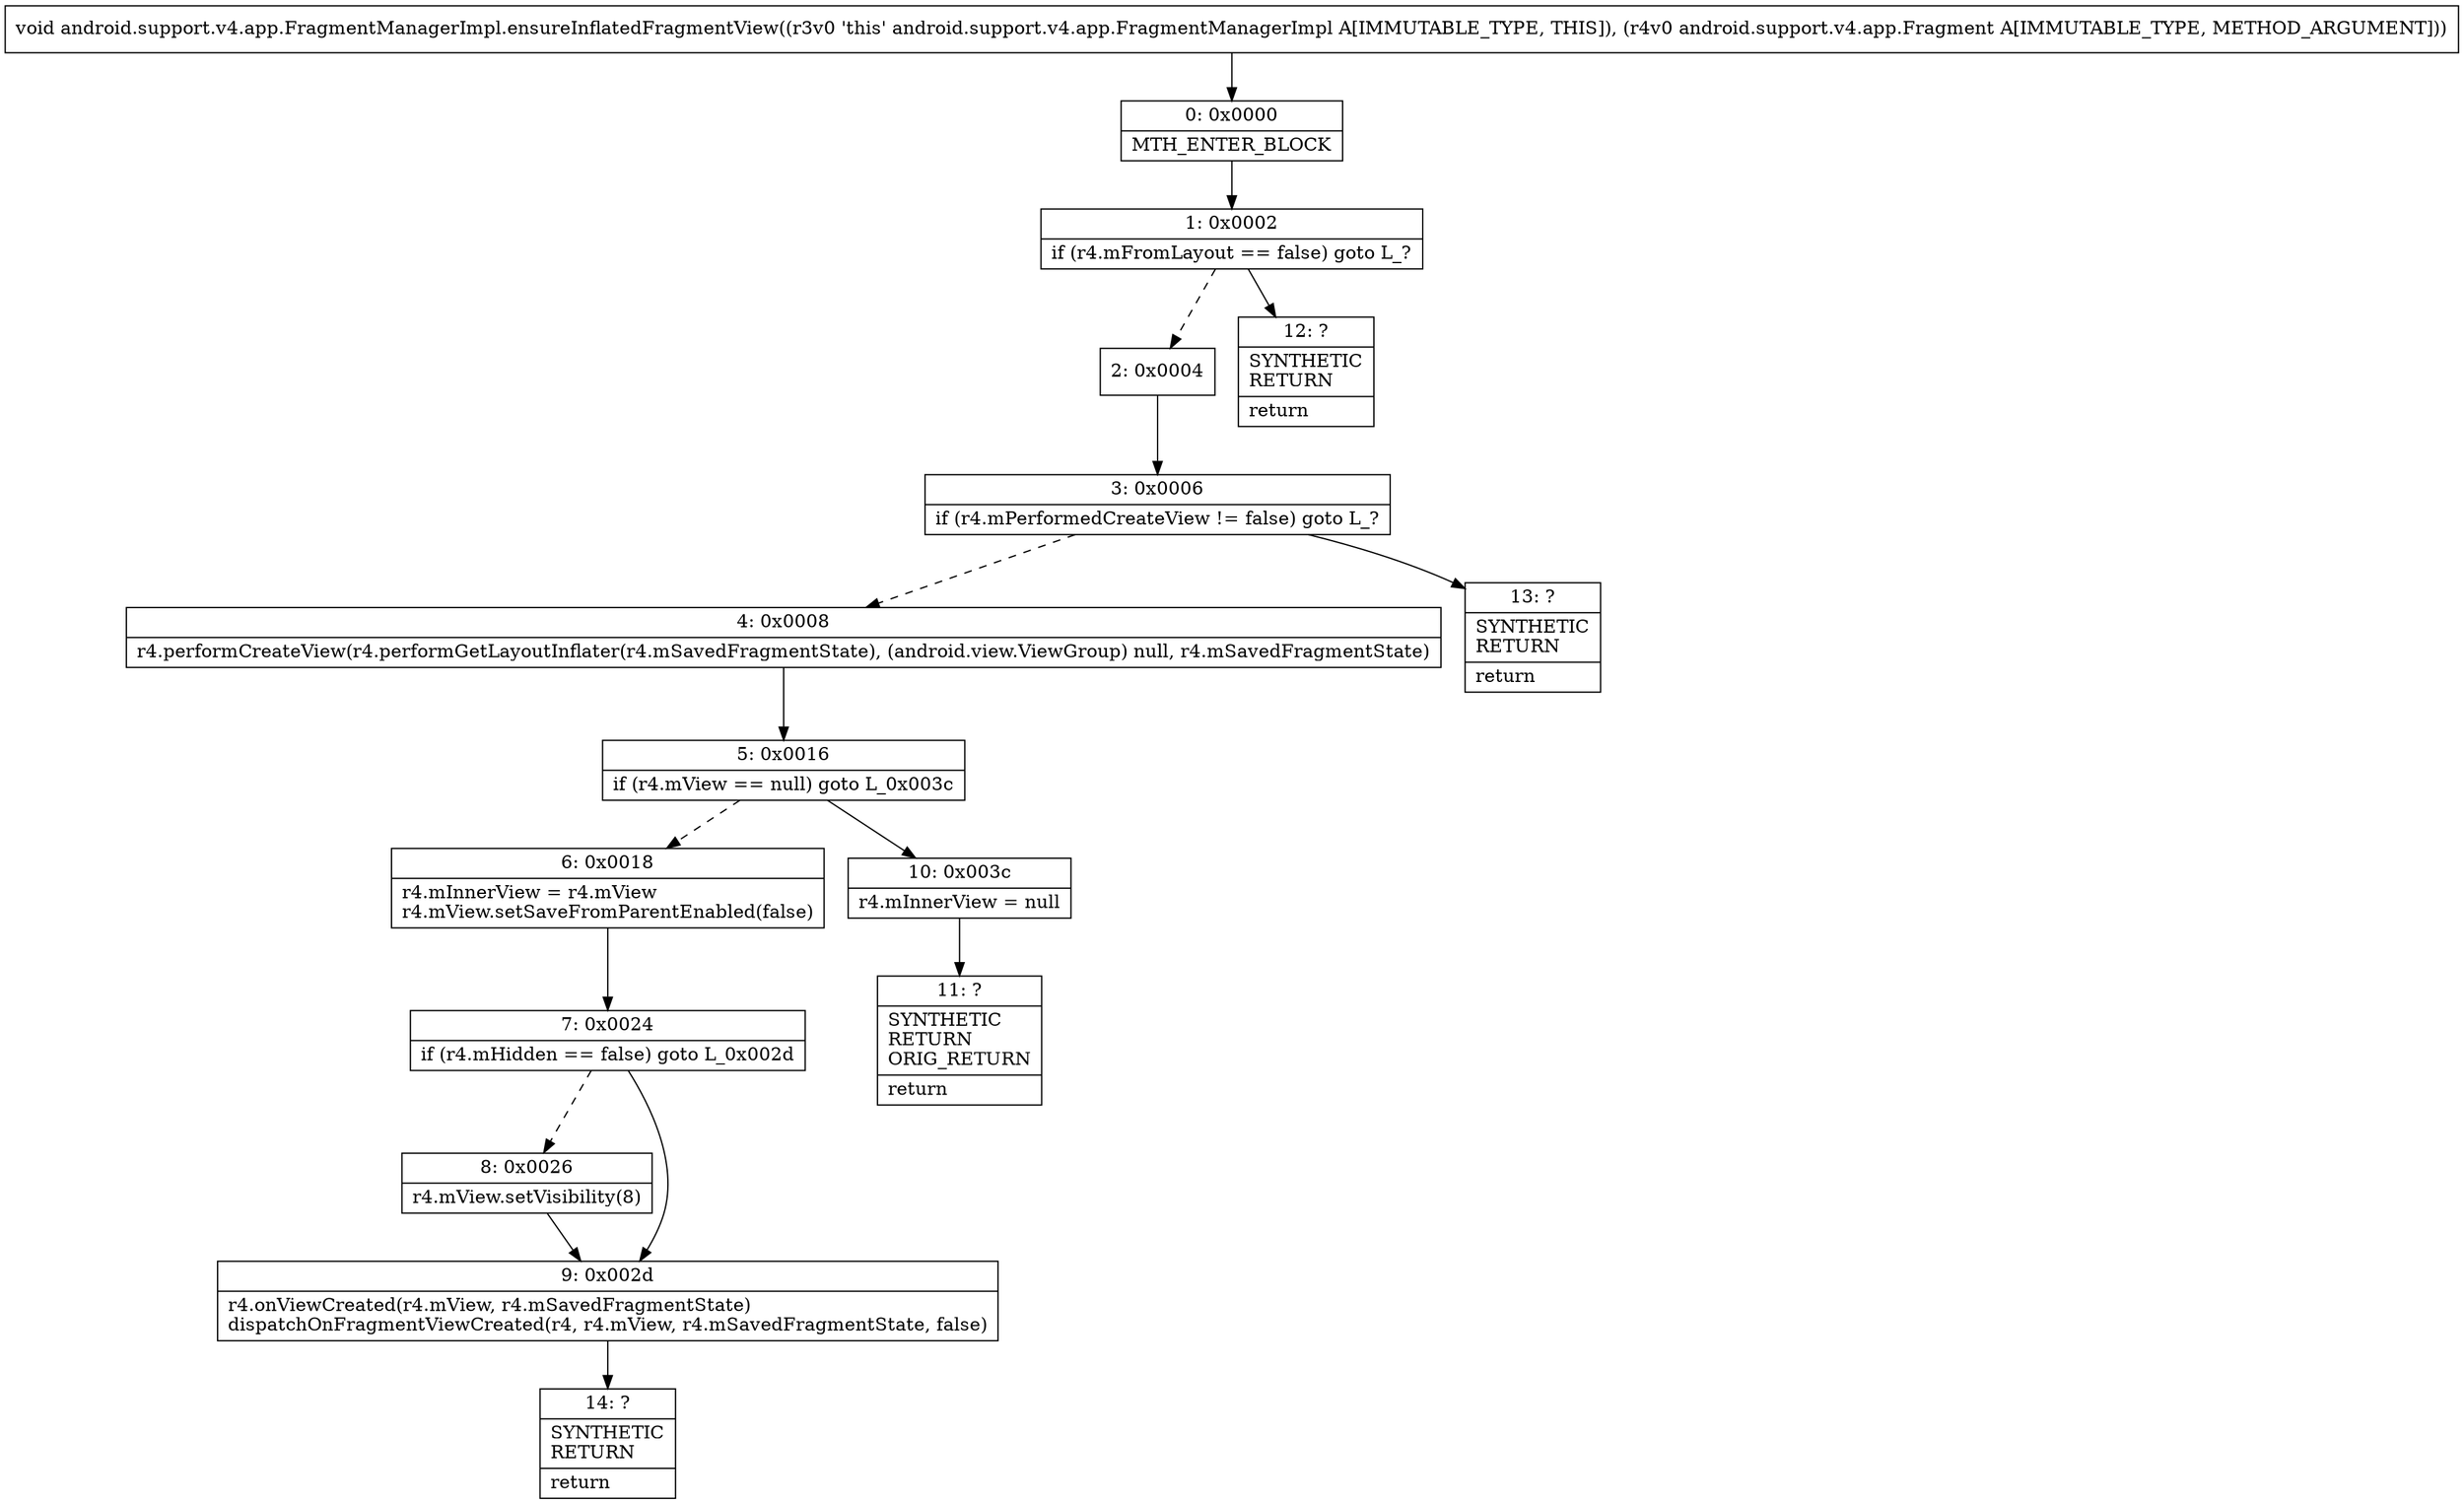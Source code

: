 digraph "CFG forandroid.support.v4.app.FragmentManagerImpl.ensureInflatedFragmentView(Landroid\/support\/v4\/app\/Fragment;)V" {
Node_0 [shape=record,label="{0\:\ 0x0000|MTH_ENTER_BLOCK\l}"];
Node_1 [shape=record,label="{1\:\ 0x0002|if (r4.mFromLayout == false) goto L_?\l}"];
Node_2 [shape=record,label="{2\:\ 0x0004}"];
Node_3 [shape=record,label="{3\:\ 0x0006|if (r4.mPerformedCreateView != false) goto L_?\l}"];
Node_4 [shape=record,label="{4\:\ 0x0008|r4.performCreateView(r4.performGetLayoutInflater(r4.mSavedFragmentState), (android.view.ViewGroup) null, r4.mSavedFragmentState)\l}"];
Node_5 [shape=record,label="{5\:\ 0x0016|if (r4.mView == null) goto L_0x003c\l}"];
Node_6 [shape=record,label="{6\:\ 0x0018|r4.mInnerView = r4.mView\lr4.mView.setSaveFromParentEnabled(false)\l}"];
Node_7 [shape=record,label="{7\:\ 0x0024|if (r4.mHidden == false) goto L_0x002d\l}"];
Node_8 [shape=record,label="{8\:\ 0x0026|r4.mView.setVisibility(8)\l}"];
Node_9 [shape=record,label="{9\:\ 0x002d|r4.onViewCreated(r4.mView, r4.mSavedFragmentState)\ldispatchOnFragmentViewCreated(r4, r4.mView, r4.mSavedFragmentState, false)\l}"];
Node_10 [shape=record,label="{10\:\ 0x003c|r4.mInnerView = null\l}"];
Node_11 [shape=record,label="{11\:\ ?|SYNTHETIC\lRETURN\lORIG_RETURN\l|return\l}"];
Node_12 [shape=record,label="{12\:\ ?|SYNTHETIC\lRETURN\l|return\l}"];
Node_13 [shape=record,label="{13\:\ ?|SYNTHETIC\lRETURN\l|return\l}"];
Node_14 [shape=record,label="{14\:\ ?|SYNTHETIC\lRETURN\l|return\l}"];
MethodNode[shape=record,label="{void android.support.v4.app.FragmentManagerImpl.ensureInflatedFragmentView((r3v0 'this' android.support.v4.app.FragmentManagerImpl A[IMMUTABLE_TYPE, THIS]), (r4v0 android.support.v4.app.Fragment A[IMMUTABLE_TYPE, METHOD_ARGUMENT])) }"];
MethodNode -> Node_0;
Node_0 -> Node_1;
Node_1 -> Node_2[style=dashed];
Node_1 -> Node_12;
Node_2 -> Node_3;
Node_3 -> Node_4[style=dashed];
Node_3 -> Node_13;
Node_4 -> Node_5;
Node_5 -> Node_6[style=dashed];
Node_5 -> Node_10;
Node_6 -> Node_7;
Node_7 -> Node_8[style=dashed];
Node_7 -> Node_9;
Node_8 -> Node_9;
Node_9 -> Node_14;
Node_10 -> Node_11;
}

